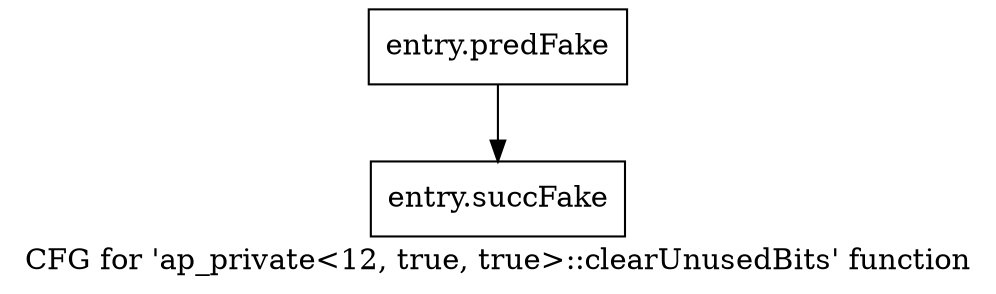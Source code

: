digraph "CFG for 'ap_private\<12, true, true\>::clearUnusedBits' function" {
	label="CFG for 'ap_private\<12, true, true\>::clearUnusedBits' function";

	Node0x5a5a5f0 [shape=record,filename="",linenumber="",label="{entry.predFake}"];
	Node0x5a5a5f0 -> Node0x5b2be70[ callList="" memoryops="" filename="/home/omerfaruk/tools/Xilinx/Vitis_HLS/2023.2/include/etc/ap_private.h" execusionnum="6"];
	Node0x5b2be70 [shape=record,filename="/home/omerfaruk/tools/Xilinx/Vitis_HLS/2023.2/include/etc/ap_private.h",linenumber="2232",label="{entry.succFake}"];
}

